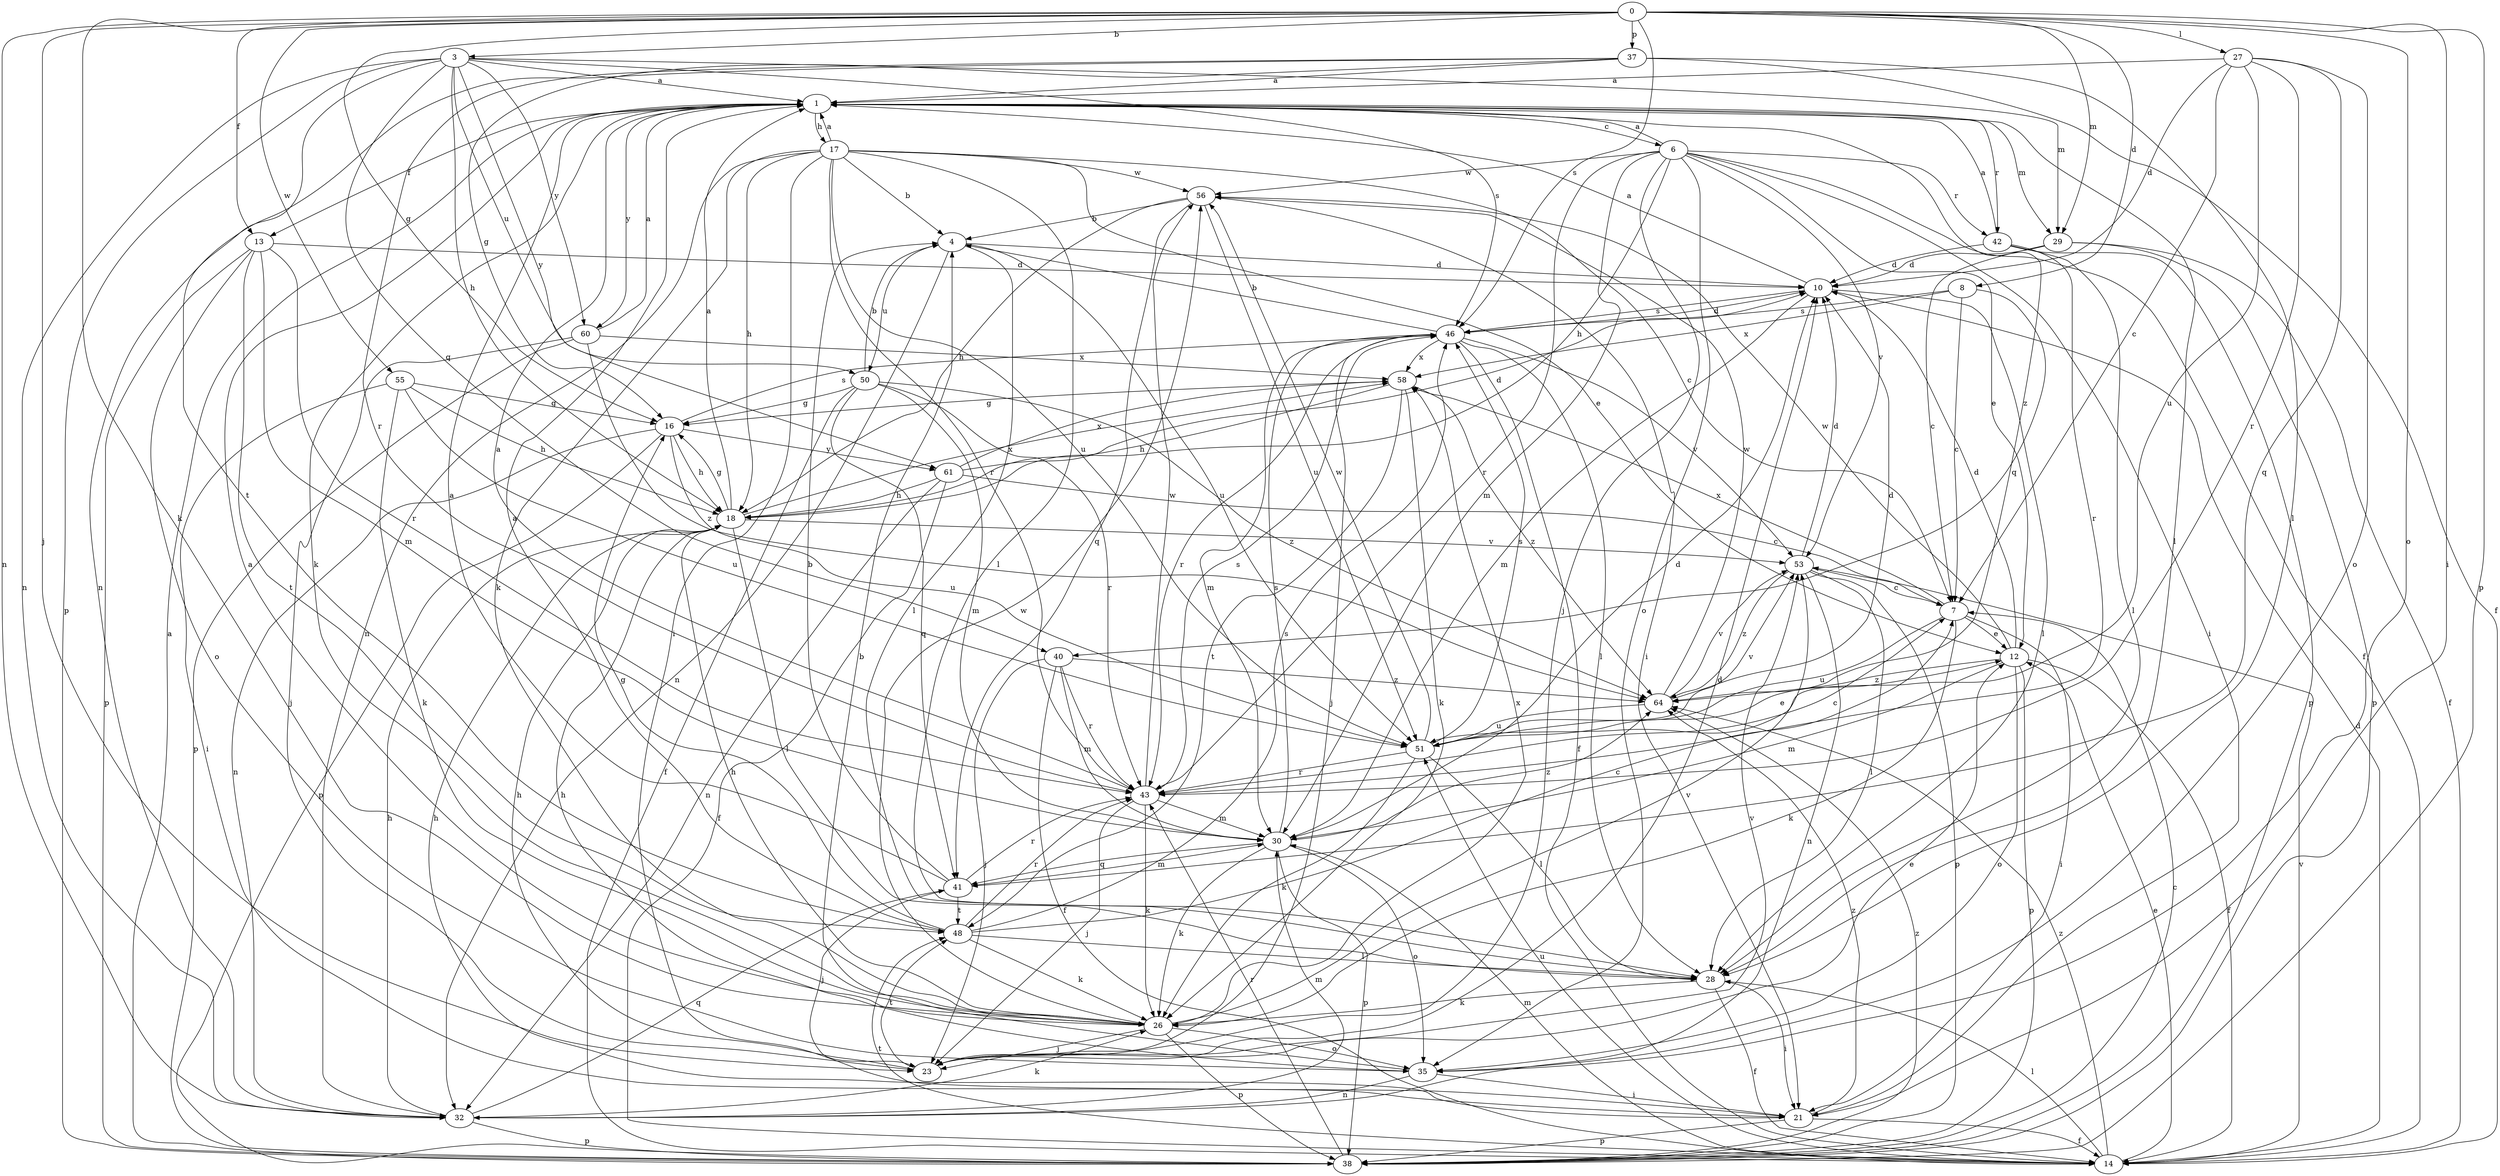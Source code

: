 strict digraph  {
0;
1;
3;
4;
6;
7;
8;
10;
12;
13;
14;
16;
17;
18;
21;
23;
26;
27;
28;
29;
30;
32;
35;
37;
38;
40;
41;
42;
43;
46;
48;
50;
51;
53;
55;
56;
58;
60;
61;
64;
0 -> 3  [label=b];
0 -> 8  [label=d];
0 -> 13  [label=f];
0 -> 16  [label=g];
0 -> 21  [label=i];
0 -> 23  [label=j];
0 -> 26  [label=k];
0 -> 27  [label=l];
0 -> 29  [label=m];
0 -> 32  [label=n];
0 -> 35  [label=o];
0 -> 37  [label=p];
0 -> 38  [label=p];
0 -> 46  [label=s];
0 -> 55  [label=w];
1 -> 6  [label=c];
1 -> 13  [label=f];
1 -> 17  [label=h];
1 -> 26  [label=k];
1 -> 28  [label=l];
1 -> 29  [label=m];
1 -> 42  [label=r];
1 -> 60  [label=y];
1 -> 64  [label=z];
3 -> 1  [label=a];
3 -> 18  [label=h];
3 -> 29  [label=m];
3 -> 32  [label=n];
3 -> 38  [label=p];
3 -> 40  [label=q];
3 -> 46  [label=s];
3 -> 48  [label=t];
3 -> 50  [label=u];
3 -> 60  [label=y];
3 -> 61  [label=y];
4 -> 10  [label=d];
4 -> 28  [label=l];
4 -> 32  [label=n];
4 -> 50  [label=u];
4 -> 51  [label=u];
6 -> 1  [label=a];
6 -> 12  [label=e];
6 -> 14  [label=f];
6 -> 18  [label=h];
6 -> 21  [label=i];
6 -> 23  [label=j];
6 -> 30  [label=m];
6 -> 35  [label=o];
6 -> 42  [label=r];
6 -> 43  [label=r];
6 -> 53  [label=v];
6 -> 56  [label=w];
7 -> 12  [label=e];
7 -> 21  [label=i];
7 -> 26  [label=k];
7 -> 51  [label=u];
7 -> 58  [label=x];
8 -> 7  [label=c];
8 -> 40  [label=q];
8 -> 46  [label=s];
8 -> 58  [label=x];
10 -> 1  [label=a];
10 -> 28  [label=l];
10 -> 30  [label=m];
10 -> 46  [label=s];
12 -> 10  [label=d];
12 -> 14  [label=f];
12 -> 30  [label=m];
12 -> 35  [label=o];
12 -> 38  [label=p];
12 -> 56  [label=w];
12 -> 64  [label=z];
13 -> 10  [label=d];
13 -> 30  [label=m];
13 -> 35  [label=o];
13 -> 38  [label=p];
13 -> 43  [label=r];
13 -> 48  [label=t];
14 -> 10  [label=d];
14 -> 12  [label=e];
14 -> 28  [label=l];
14 -> 30  [label=m];
14 -> 48  [label=t];
14 -> 51  [label=u];
14 -> 53  [label=v];
14 -> 64  [label=z];
16 -> 18  [label=h];
16 -> 32  [label=n];
16 -> 38  [label=p];
16 -> 46  [label=s];
16 -> 51  [label=u];
16 -> 61  [label=y];
17 -> 1  [label=a];
17 -> 4  [label=b];
17 -> 7  [label=c];
17 -> 12  [label=e];
17 -> 18  [label=h];
17 -> 21  [label=i];
17 -> 26  [label=k];
17 -> 28  [label=l];
17 -> 32  [label=n];
17 -> 43  [label=r];
17 -> 51  [label=u];
17 -> 56  [label=w];
18 -> 1  [label=a];
18 -> 16  [label=g];
18 -> 28  [label=l];
18 -> 53  [label=v];
18 -> 58  [label=x];
21 -> 14  [label=f];
21 -> 18  [label=h];
21 -> 38  [label=p];
21 -> 64  [label=z];
23 -> 10  [label=d];
23 -> 12  [label=e];
23 -> 18  [label=h];
23 -> 48  [label=t];
23 -> 53  [label=v];
26 -> 1  [label=a];
26 -> 18  [label=h];
26 -> 23  [label=j];
26 -> 35  [label=o];
26 -> 38  [label=p];
26 -> 53  [label=v];
26 -> 56  [label=w];
26 -> 58  [label=x];
27 -> 1  [label=a];
27 -> 7  [label=c];
27 -> 10  [label=d];
27 -> 35  [label=o];
27 -> 41  [label=q];
27 -> 43  [label=r];
27 -> 51  [label=u];
28 -> 14  [label=f];
28 -> 21  [label=i];
28 -> 26  [label=k];
29 -> 7  [label=c];
29 -> 10  [label=d];
29 -> 14  [label=f];
29 -> 38  [label=p];
30 -> 10  [label=d];
30 -> 26  [label=k];
30 -> 35  [label=o];
30 -> 38  [label=p];
30 -> 41  [label=q];
30 -> 46  [label=s];
30 -> 64  [label=z];
32 -> 18  [label=h];
32 -> 26  [label=k];
32 -> 30  [label=m];
32 -> 38  [label=p];
32 -> 41  [label=q];
35 -> 4  [label=b];
35 -> 18  [label=h];
35 -> 21  [label=i];
35 -> 32  [label=n];
37 -> 1  [label=a];
37 -> 14  [label=f];
37 -> 16  [label=g];
37 -> 28  [label=l];
37 -> 32  [label=n];
37 -> 43  [label=r];
38 -> 1  [label=a];
38 -> 7  [label=c];
38 -> 43  [label=r];
38 -> 64  [label=z];
40 -> 14  [label=f];
40 -> 23  [label=j];
40 -> 30  [label=m];
40 -> 43  [label=r];
40 -> 64  [label=z];
41 -> 1  [label=a];
41 -> 4  [label=b];
41 -> 23  [label=j];
41 -> 30  [label=m];
41 -> 43  [label=r];
41 -> 48  [label=t];
42 -> 1  [label=a];
42 -> 10  [label=d];
42 -> 28  [label=l];
42 -> 38  [label=p];
42 -> 43  [label=r];
43 -> 1  [label=a];
43 -> 7  [label=c];
43 -> 23  [label=j];
43 -> 26  [label=k];
43 -> 30  [label=m];
43 -> 46  [label=s];
43 -> 56  [label=w];
46 -> 4  [label=b];
46 -> 10  [label=d];
46 -> 14  [label=f];
46 -> 23  [label=j];
46 -> 28  [label=l];
46 -> 30  [label=m];
46 -> 43  [label=r];
46 -> 53  [label=v];
46 -> 58  [label=x];
48 -> 1  [label=a];
48 -> 7  [label=c];
48 -> 16  [label=g];
48 -> 26  [label=k];
48 -> 28  [label=l];
48 -> 43  [label=r];
48 -> 46  [label=s];
50 -> 4  [label=b];
50 -> 14  [label=f];
50 -> 16  [label=g];
50 -> 30  [label=m];
50 -> 41  [label=q];
50 -> 43  [label=r];
50 -> 64  [label=z];
51 -> 12  [label=e];
51 -> 26  [label=k];
51 -> 28  [label=l];
51 -> 43  [label=r];
51 -> 46  [label=s];
51 -> 53  [label=v];
51 -> 56  [label=w];
53 -> 7  [label=c];
53 -> 10  [label=d];
53 -> 28  [label=l];
53 -> 32  [label=n];
53 -> 38  [label=p];
53 -> 64  [label=z];
55 -> 16  [label=g];
55 -> 18  [label=h];
55 -> 21  [label=i];
55 -> 26  [label=k];
55 -> 51  [label=u];
56 -> 4  [label=b];
56 -> 18  [label=h];
56 -> 21  [label=i];
56 -> 41  [label=q];
56 -> 51  [label=u];
58 -> 16  [label=g];
58 -> 18  [label=h];
58 -> 26  [label=k];
58 -> 48  [label=t];
58 -> 64  [label=z];
60 -> 1  [label=a];
60 -> 23  [label=j];
60 -> 38  [label=p];
60 -> 58  [label=x];
60 -> 64  [label=z];
61 -> 7  [label=c];
61 -> 10  [label=d];
61 -> 14  [label=f];
61 -> 18  [label=h];
61 -> 32  [label=n];
61 -> 58  [label=x];
64 -> 10  [label=d];
64 -> 51  [label=u];
64 -> 53  [label=v];
64 -> 56  [label=w];
}
